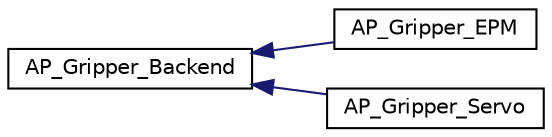 digraph "Graphical Class Hierarchy"
{
 // INTERACTIVE_SVG=YES
  edge [fontname="Helvetica",fontsize="10",labelfontname="Helvetica",labelfontsize="10"];
  node [fontname="Helvetica",fontsize="10",shape=record];
  rankdir="LR";
  Node1 [label="AP_Gripper_Backend",height=0.2,width=0.4,color="black", fillcolor="white", style="filled",URL="$classAP__Gripper__Backend.html"];
  Node1 -> Node2 [dir="back",color="midnightblue",fontsize="10",style="solid",fontname="Helvetica"];
  Node2 [label="AP_Gripper_EPM",height=0.2,width=0.4,color="black", fillcolor="white", style="filled",URL="$classAP__Gripper__EPM.html",tooltip="Class to manage the EPM_CargoGripper. "];
  Node1 -> Node3 [dir="back",color="midnightblue",fontsize="10",style="solid",fontname="Helvetica"];
  Node3 [label="AP_Gripper_Servo",height=0.2,width=0.4,color="black", fillcolor="white", style="filled",URL="$classAP__Gripper__Servo.html"];
}
